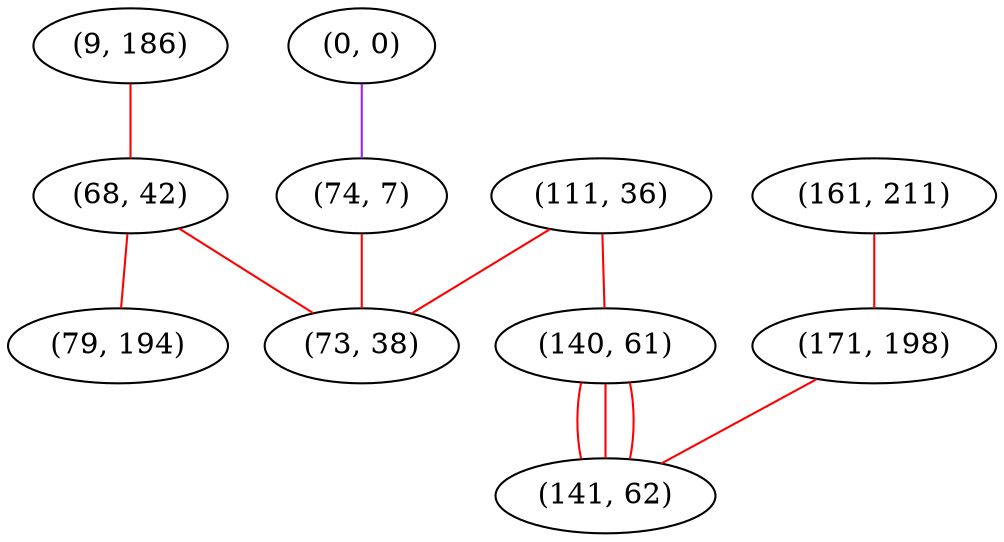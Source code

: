 graph "" {
"(9, 186)";
"(68, 42)";
"(0, 0)";
"(79, 194)";
"(74, 7)";
"(111, 36)";
"(161, 211)";
"(140, 61)";
"(73, 38)";
"(171, 198)";
"(141, 62)";
"(9, 186)" -- "(68, 42)"  [color=red, key=0, weight=1];
"(68, 42)" -- "(73, 38)"  [color=red, key=0, weight=1];
"(68, 42)" -- "(79, 194)"  [color=red, key=0, weight=1];
"(0, 0)" -- "(74, 7)"  [color=purple, key=0, weight=4];
"(74, 7)" -- "(73, 38)"  [color=red, key=0, weight=1];
"(111, 36)" -- "(140, 61)"  [color=red, key=0, weight=1];
"(111, 36)" -- "(73, 38)"  [color=red, key=0, weight=1];
"(161, 211)" -- "(171, 198)"  [color=red, key=0, weight=1];
"(140, 61)" -- "(141, 62)"  [color=red, key=0, weight=1];
"(140, 61)" -- "(141, 62)"  [color=red, key=1, weight=1];
"(140, 61)" -- "(141, 62)"  [color=red, key=2, weight=1];
"(171, 198)" -- "(141, 62)"  [color=red, key=0, weight=1];
}
